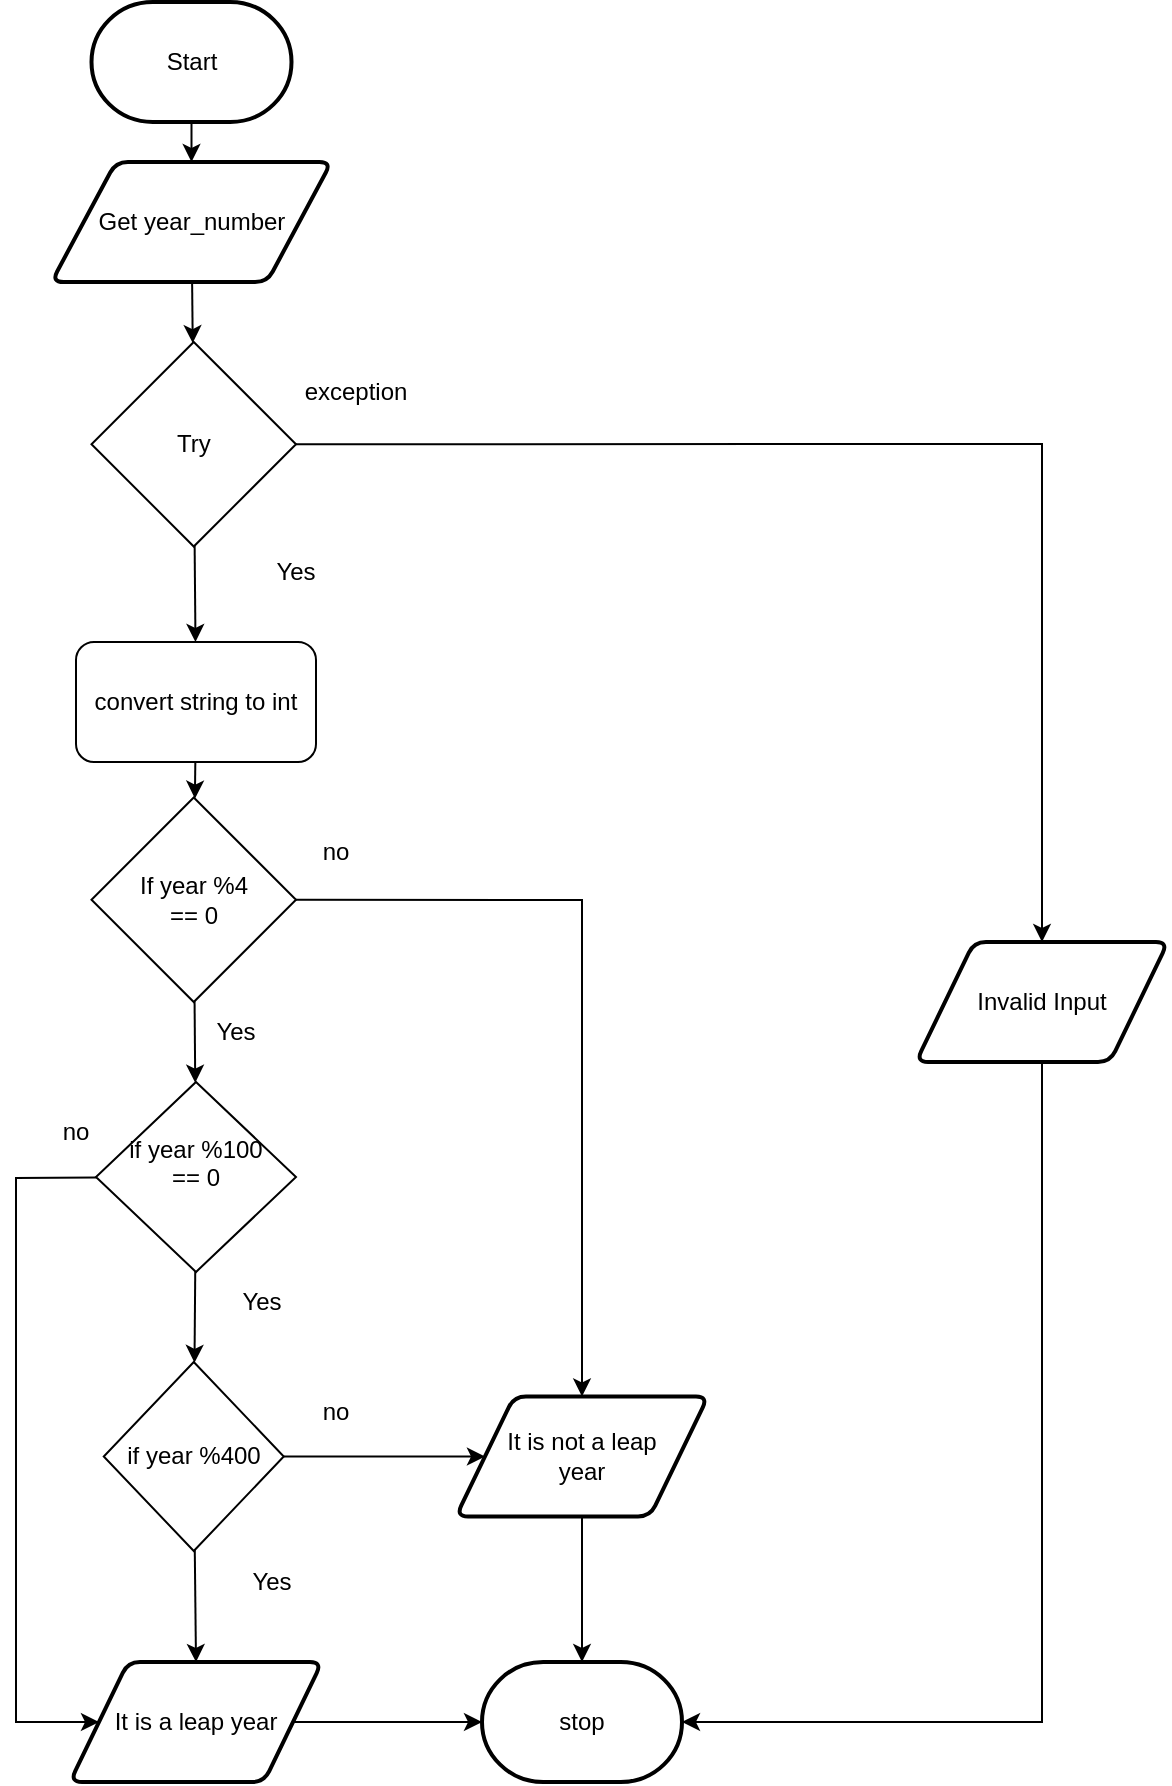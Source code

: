 <mxfile>
    <diagram id="rrNZ2hX4SemhEcKXl6Vw" name="Page-1">
        <mxGraphModel dx="594" dy="561" grid="1" gridSize="10" guides="1" tooltips="1" connect="1" arrows="1" fold="1" page="1" pageScale="1" pageWidth="827" pageHeight="1169" math="0" shadow="0">
            <root>
                <mxCell id="0"/>
                <mxCell id="1" parent="0"/>
                <mxCell id="2" value="" style="edgeStyle=none;rounded=0;html=1;endArrow=classic;endFill=1;" parent="1" source="3" target="36" edge="1">
                    <mxGeometry relative="1" as="geometry"/>
                </mxCell>
                <mxCell id="3" value="Start" style="strokeWidth=2;html=1;shape=mxgraph.flowchart.terminator;whiteSpace=wrap;" parent="1" vertex="1">
                    <mxGeometry x="367.75" y="120" width="100" height="60" as="geometry"/>
                </mxCell>
                <mxCell id="4" value="stop" style="strokeWidth=2;html=1;shape=mxgraph.flowchart.terminator;whiteSpace=wrap;rounded=1;" parent="1" vertex="1">
                    <mxGeometry x="563" y="950" width="100" height="60" as="geometry"/>
                </mxCell>
                <mxCell id="47" style="edgeStyle=none;rounded=0;html=1;entryX=0.5;entryY=0;entryDx=0;entryDy=0;" edge="1" parent="1" source="6" target="18">
                    <mxGeometry relative="1" as="geometry">
                        <Array as="points">
                            <mxPoint x="613" y="569"/>
                        </Array>
                    </mxGeometry>
                </mxCell>
                <mxCell id="6" value="&lt;br&gt;If year %4&lt;br&gt;== 0&lt;br&gt;&amp;nbsp;" style="rhombus;whiteSpace=wrap;html=1;" parent="1" vertex="1">
                    <mxGeometry x="367.75" y="517.75" width="102.25" height="102.25" as="geometry"/>
                </mxCell>
                <mxCell id="9" style="edgeStyle=none;rounded=0;html=1;entryX=0.5;entryY=0;entryDx=0;entryDy=0;endArrow=classic;endFill=1;" parent="1" source="10" target="33" edge="1">
                    <mxGeometry relative="1" as="geometry"/>
                </mxCell>
                <mxCell id="44" style="edgeStyle=none;rounded=0;html=1;entryX=0;entryY=0.5;entryDx=0;entryDy=0;" edge="1" parent="1" source="10" target="18">
                    <mxGeometry relative="1" as="geometry"/>
                </mxCell>
                <mxCell id="10" value="&lt;br&gt;&lt;br&gt;&lt;br&gt;if year %400&lt;br&gt;&lt;br&gt;&lt;br&gt;&amp;nbsp;" style="rhombus;whiteSpace=wrap;html=1;" parent="1" vertex="1">
                    <mxGeometry x="373.88" y="800" width="90" height="94.5" as="geometry"/>
                </mxCell>
                <mxCell id="11" value="" style="edgeStyle=none;html=1;endArrow=classic;startArrow=none;endFill=1;" parent="1" source="14" target="10" edge="1">
                    <mxGeometry relative="1" as="geometry">
                        <mxPoint x="412.545" y="648.845" as="sourcePoint"/>
                        <mxPoint x="394.624" y="980.0" as="targetPoint"/>
                    </mxGeometry>
                </mxCell>
                <mxCell id="12" value="Yes" style="text;html=1;strokeColor=none;fillColor=none;align=center;verticalAlign=middle;whiteSpace=wrap;rounded=0;" parent="1" vertex="1">
                    <mxGeometry x="410" y="620" width="60" height="30" as="geometry"/>
                </mxCell>
                <mxCell id="45" style="edgeStyle=none;rounded=0;html=1;entryX=0;entryY=0.5;entryDx=0;entryDy=0;" edge="1" parent="1" source="14" target="33">
                    <mxGeometry relative="1" as="geometry">
                        <Array as="points">
                            <mxPoint x="330" y="708"/>
                            <mxPoint x="330" y="980"/>
                        </Array>
                    </mxGeometry>
                </mxCell>
                <mxCell id="14" value="&lt;br&gt;if year %100 &lt;br&gt;== 0&lt;br&gt;&lt;br&gt;&amp;nbsp;" style="rhombus;whiteSpace=wrap;html=1;" parent="1" vertex="1">
                    <mxGeometry x="370" y="660" width="100" height="95" as="geometry"/>
                </mxCell>
                <mxCell id="15" value="" style="edgeStyle=none;html=1;endArrow=classic;endFill=1;" parent="1" source="6" target="14" edge="1">
                    <mxGeometry relative="1" as="geometry">
                        <mxPoint x="418.873" y="619.998" as="sourcePoint"/>
                        <mxPoint x="418.872" y="660.002" as="targetPoint"/>
                    </mxGeometry>
                </mxCell>
                <mxCell id="16" value="Yes" style="text;html=1;strokeColor=none;fillColor=none;align=center;verticalAlign=middle;whiteSpace=wrap;rounded=0;" parent="1" vertex="1">
                    <mxGeometry x="423" y="755" width="60" height="30" as="geometry"/>
                </mxCell>
                <mxCell id="46" value="" style="edgeStyle=none;rounded=0;html=1;" edge="1" parent="1" source="18" target="4">
                    <mxGeometry relative="1" as="geometry"/>
                </mxCell>
                <mxCell id="18" value="It is not a leap &lt;br&gt;year" style="shape=parallelogram;html=1;strokeWidth=2;perimeter=parallelogramPerimeter;whiteSpace=wrap;rounded=1;arcSize=12;size=0.23;" parent="1" vertex="1">
                    <mxGeometry x="550" y="817.25" width="126" height="60" as="geometry"/>
                </mxCell>
                <mxCell id="19" value="Yes" style="text;html=1;strokeColor=none;fillColor=none;align=center;verticalAlign=middle;whiteSpace=wrap;rounded=0;" parent="1" vertex="1">
                    <mxGeometry x="427.75" y="894.5" width="60" height="30" as="geometry"/>
                </mxCell>
                <mxCell id="23" style="edgeStyle=none;rounded=0;html=1;entryX=0.5;entryY=0;entryDx=0;entryDy=0;endArrow=classic;endFill=1;" parent="1" source="24" target="29" edge="1">
                    <mxGeometry relative="1" as="geometry">
                        <Array as="points">
                            <mxPoint x="843" y="341"/>
                        </Array>
                    </mxGeometry>
                </mxCell>
                <mxCell id="24" value="Try" style="rhombus;whiteSpace=wrap;html=1;" parent="1" vertex="1">
                    <mxGeometry x="367.75" y="290" width="102.25" height="102.25" as="geometry"/>
                </mxCell>
                <mxCell id="25" value="" style="edgeStyle=none;html=1;" parent="1" source="26" target="6" edge="1">
                    <mxGeometry relative="1" as="geometry"/>
                </mxCell>
                <mxCell id="26" value="convert string to int" style="rounded=1;whiteSpace=wrap;html=1;" parent="1" vertex="1">
                    <mxGeometry x="360" y="440" width="120" height="60" as="geometry"/>
                </mxCell>
                <mxCell id="27" value="" style="edgeStyle=none;html=1;startArrow=none;endArrow=classic;endFill=1;" parent="1" source="24" target="26" edge="1">
                    <mxGeometry relative="1" as="geometry">
                        <mxPoint x="414.397" y="350.728" as="sourcePoint"/>
                        <mxPoint x="416.829" y="430.0" as="targetPoint"/>
                    </mxGeometry>
                </mxCell>
                <mxCell id="28" style="edgeStyle=none;rounded=0;html=1;entryX=1;entryY=0.5;entryDx=0;entryDy=0;entryPerimeter=0;endArrow=classic;endFill=1;" parent="1" source="29" target="4" edge="1">
                    <mxGeometry relative="1" as="geometry">
                        <Array as="points">
                            <mxPoint x="843" y="980"/>
                        </Array>
                    </mxGeometry>
                </mxCell>
                <mxCell id="29" value="Invalid Input" style="shape=parallelogram;html=1;strokeWidth=2;perimeter=parallelogramPerimeter;whiteSpace=wrap;rounded=1;arcSize=12;size=0.23;" parent="1" vertex="1">
                    <mxGeometry x="780" y="590" width="126" height="60" as="geometry"/>
                </mxCell>
                <mxCell id="30" value="no" style="text;html=1;strokeColor=none;fillColor=none;align=center;verticalAlign=middle;whiteSpace=wrap;rounded=0;" parent="1" vertex="1">
                    <mxGeometry x="460" y="530" width="60" height="30" as="geometry"/>
                </mxCell>
                <mxCell id="31" value="no" style="text;html=1;strokeColor=none;fillColor=none;align=center;verticalAlign=middle;whiteSpace=wrap;rounded=0;" parent="1" vertex="1">
                    <mxGeometry x="330" y="670" width="60" height="30" as="geometry"/>
                </mxCell>
                <mxCell id="32" style="edgeStyle=none;rounded=0;html=1;entryX=0;entryY=0.5;entryDx=0;entryDy=0;entryPerimeter=0;endArrow=classic;endFill=1;" parent="1" source="33" target="4" edge="1">
                    <mxGeometry relative="1" as="geometry"/>
                </mxCell>
                <mxCell id="33" value="It is a leap year" style="shape=parallelogram;html=1;strokeWidth=2;perimeter=parallelogramPerimeter;whiteSpace=wrap;rounded=1;arcSize=12;size=0.23;" parent="1" vertex="1">
                    <mxGeometry x="357" y="950" width="126" height="60" as="geometry"/>
                </mxCell>
                <mxCell id="34" value="no" style="text;html=1;strokeColor=none;fillColor=none;align=center;verticalAlign=middle;whiteSpace=wrap;rounded=0;" parent="1" vertex="1">
                    <mxGeometry x="460" y="810" width="60" height="30" as="geometry"/>
                </mxCell>
                <mxCell id="35" value="" style="edgeStyle=none;html=1;" parent="1" source="36" target="24" edge="1">
                    <mxGeometry relative="1" as="geometry"/>
                </mxCell>
                <mxCell id="36" value="Get year_number" style="shape=parallelogram;html=1;strokeWidth=2;perimeter=parallelogramPerimeter;whiteSpace=wrap;rounded=1;arcSize=12;size=0.23;" parent="1" vertex="1">
                    <mxGeometry x="347.75" y="200" width="140" height="60" as="geometry"/>
                </mxCell>
                <mxCell id="37" value="Yes" style="text;html=1;strokeColor=none;fillColor=none;align=center;verticalAlign=middle;whiteSpace=wrap;rounded=0;" parent="1" vertex="1">
                    <mxGeometry x="440" y="390" width="60" height="30" as="geometry"/>
                </mxCell>
                <mxCell id="38" value="exception" style="text;html=1;strokeColor=none;fillColor=none;align=center;verticalAlign=middle;whiteSpace=wrap;rounded=0;" parent="1" vertex="1">
                    <mxGeometry x="470" y="300" width="60" height="30" as="geometry"/>
                </mxCell>
            </root>
        </mxGraphModel>
    </diagram>
</mxfile>